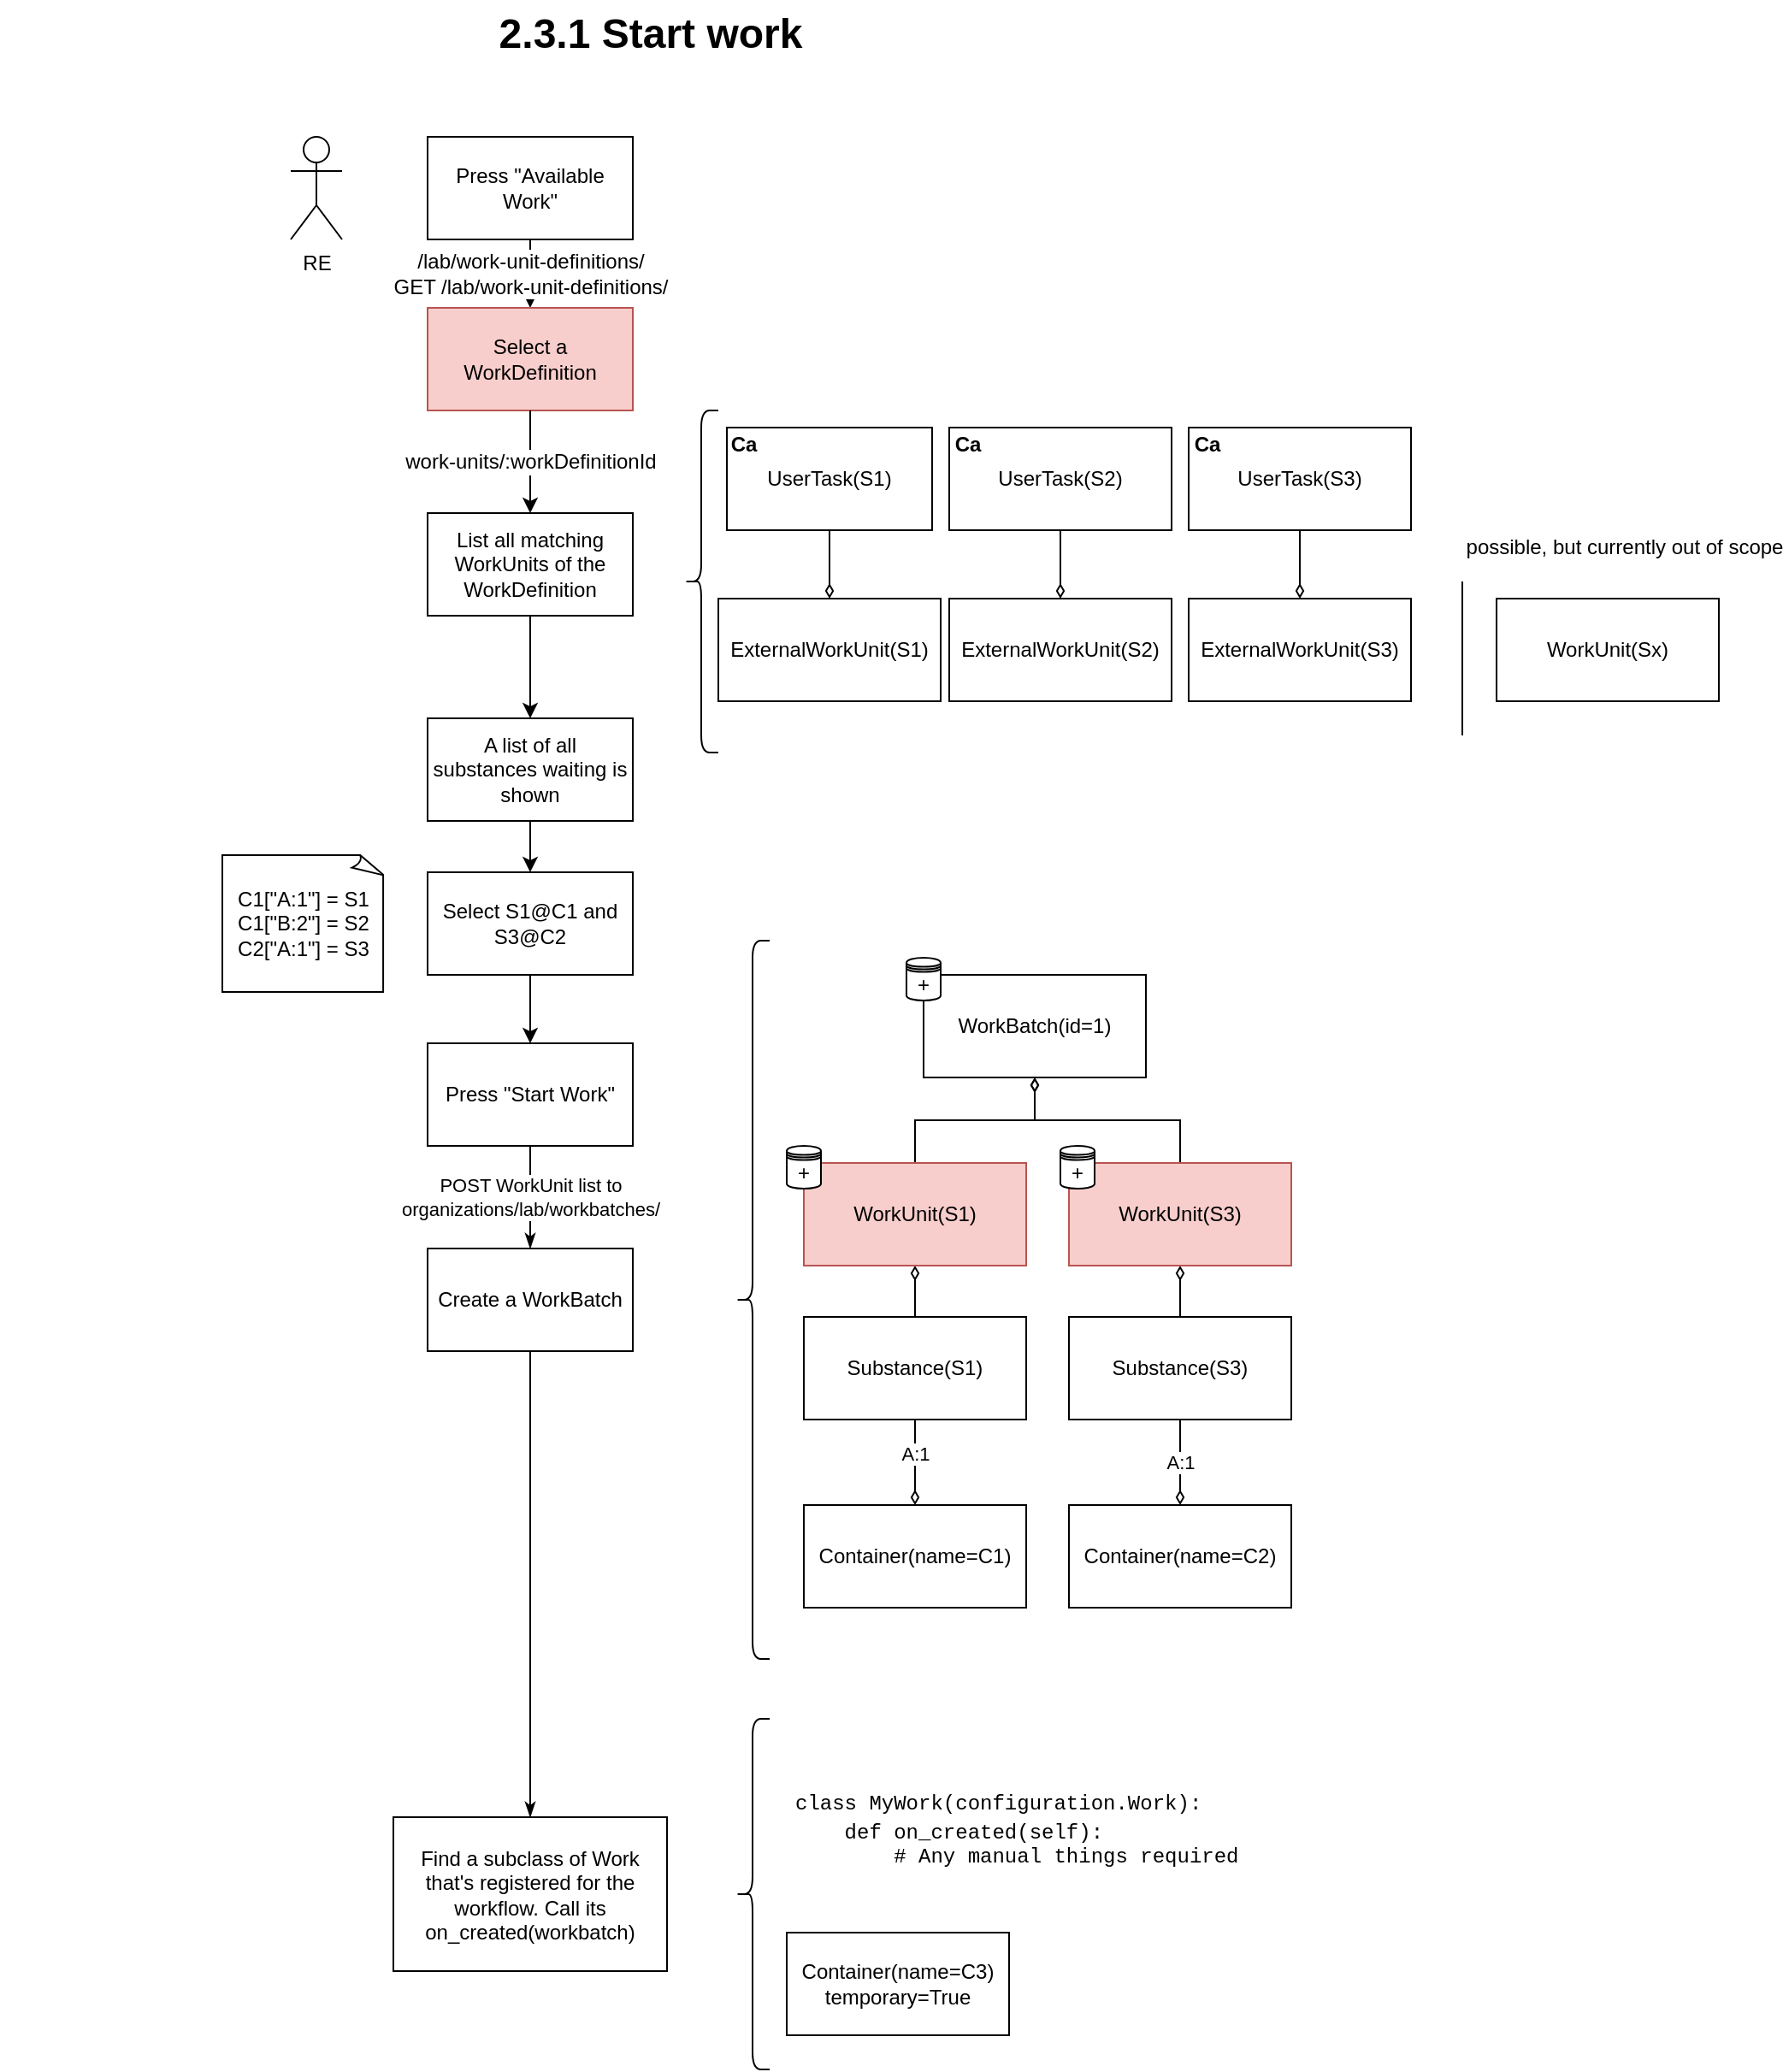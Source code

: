 <mxfile version="13.6.2" type="device"><diagram id="mCSRaiJY3IH5buqbMj5n" name="Page-1"><mxGraphModel dx="1355" dy="945" grid="1" gridSize="10" guides="1" tooltips="1" connect="1" arrows="1" fold="1" page="1" pageScale="1" pageWidth="850" pageHeight="1100" math="0" shadow="0"><root><mxCell id="0"/><mxCell id="1" parent="0"/><mxCell id="rapCEkelF7pqQKA2y6VM-1" value="RE" style="shape=umlActor;verticalLabelPosition=bottom;verticalAlign=top;html=1;outlineConnect=0;fontSize=12;" vertex="1" parent="1"><mxGeometry x="170" y="100" width="30" height="60" as="geometry"/></mxCell><mxCell id="rapCEkelF7pqQKA2y6VM-2" value="/lab/work-unit-definitions/&lt;br&gt;GET /lab/work-unit-definitions/" style="edgeStyle=orthogonalEdgeStyle;rounded=0;orthogonalLoop=1;jettySize=auto;html=1;endArrow=classic;endFill=1;fontSize=12;" edge="1" parent="1" source="rapCEkelF7pqQKA2y6VM-3" target="rapCEkelF7pqQKA2y6VM-5"><mxGeometry relative="1" as="geometry"/></mxCell><mxCell id="rapCEkelF7pqQKA2y6VM-3" value="Press &quot;Available Work&quot;" style="rounded=0;whiteSpace=wrap;html=1;fontSize=12;" vertex="1" parent="1"><mxGeometry x="250" y="100" width="120" height="60" as="geometry"/></mxCell><mxCell id="rapCEkelF7pqQKA2y6VM-4" value="" style="edgeStyle=orthogonalEdgeStyle;rounded=0;orthogonalLoop=1;jettySize=auto;html=1;endArrow=classic;endFill=1;fontSize=12;exitX=0.5;exitY=1;exitDx=0;exitDy=0;" edge="1" parent="1" source="rapCEkelF7pqQKA2y6VM-38" target="rapCEkelF7pqQKA2y6VM-7"><mxGeometry relative="1" as="geometry"><mxPoint x="310" y="370" as="sourcePoint"/></mxGeometry></mxCell><mxCell id="rapCEkelF7pqQKA2y6VM-5" value="Select a WorkDefinition" style="whiteSpace=wrap;html=1;rounded=0;fillColor=#f8cecc;strokeColor=#b85450;" vertex="1" parent="1"><mxGeometry x="250" y="200" width="120" height="60" as="geometry"/></mxCell><mxCell id="rapCEkelF7pqQKA2y6VM-6" value="" style="edgeStyle=orthogonalEdgeStyle;rounded=0;orthogonalLoop=1;jettySize=auto;html=1;endArrow=classic;endFill=1;fontSize=12;" edge="1" parent="1" source="rapCEkelF7pqQKA2y6VM-7" target="rapCEkelF7pqQKA2y6VM-9"><mxGeometry relative="1" as="geometry"><Array as="points"><mxPoint x="310" y="530"/><mxPoint x="310" y="530"/></Array></mxGeometry></mxCell><mxCell id="rapCEkelF7pqQKA2y6VM-7" value="A list of all substances waiting is shown" style="whiteSpace=wrap;html=1;rounded=0;" vertex="1" parent="1"><mxGeometry x="250" y="440" width="120" height="60" as="geometry"/></mxCell><mxCell id="rapCEkelF7pqQKA2y6VM-8" value="" style="edgeStyle=orthogonalEdgeStyle;rounded=0;orthogonalLoop=1;jettySize=auto;html=1;endArrow=classic;endFill=1;fontSize=12;" edge="1" parent="1" source="rapCEkelF7pqQKA2y6VM-9" target="rapCEkelF7pqQKA2y6VM-10"><mxGeometry relative="1" as="geometry"/></mxCell><mxCell id="rapCEkelF7pqQKA2y6VM-9" value="Select S1@C1 and S3@C2" style="whiteSpace=wrap;html=1;rounded=0;" vertex="1" parent="1"><mxGeometry x="250" y="530" width="120" height="60" as="geometry"/></mxCell><mxCell id="rapCEkelF7pqQKA2y6VM-10" value="Press &quot;Start Work&quot;" style="whiteSpace=wrap;html=1;rounded=0;" vertex="1" parent="1"><mxGeometry x="250" y="630" width="120" height="60" as="geometry"/></mxCell><mxCell id="rapCEkelF7pqQKA2y6VM-11" value="" style="shape=curlyBracket;whiteSpace=wrap;html=1;rounded=1;" vertex="1" parent="1"><mxGeometry x="430" y="570" width="20" height="420" as="geometry"/></mxCell><mxCell id="rapCEkelF7pqQKA2y6VM-12" style="edgeStyle=orthogonalEdgeStyle;rounded=0;orthogonalLoop=1;jettySize=auto;html=1;startArrow=diamondThin;startFill=0;endArrow=none;endFill=0;" edge="1" parent="1" source="rapCEkelF7pqQKA2y6VM-14" target="rapCEkelF7pqQKA2y6VM-25"><mxGeometry relative="1" as="geometry"/></mxCell><mxCell id="rapCEkelF7pqQKA2y6VM-13" style="edgeStyle=orthogonalEdgeStyle;rounded=0;orthogonalLoop=1;jettySize=auto;html=1;startArrow=diamondThin;startFill=0;endArrow=none;endFill=0;" edge="1" parent="1" source="rapCEkelF7pqQKA2y6VM-14" target="rapCEkelF7pqQKA2y6VM-27"><mxGeometry relative="1" as="geometry"/></mxCell><mxCell id="rapCEkelF7pqQKA2y6VM-14" value="WorkBatch(id=1)" style="whiteSpace=wrap;html=1;rounded=0;" vertex="1" parent="1"><mxGeometry x="540" y="590" width="130" height="60" as="geometry"/></mxCell><mxCell id="rapCEkelF7pqQKA2y6VM-15" value="+" style="shape=datastore;whiteSpace=wrap;html=1;fontSize=12;" vertex="1" parent="1"><mxGeometry x="530" y="580" width="20" height="25" as="geometry"/></mxCell><mxCell id="rapCEkelF7pqQKA2y6VM-16" value="C1[&quot;A:1&quot;] = S1&lt;br&gt;C1[&quot;B:2&quot;] = S2&lt;br&gt;C2[&quot;A:1&quot;] = S3" style="whiteSpace=wrap;html=1;shape=mxgraph.basic.document;fontSize=12;" vertex="1" parent="1"><mxGeometry x="130" y="520" width="95" height="80" as="geometry"/></mxCell><mxCell id="rapCEkelF7pqQKA2y6VM-17" value="Substance(S1)" style="rounded=0;whiteSpace=wrap;html=1;fontSize=12;" vertex="1" parent="1"><mxGeometry x="470" y="790" width="130" height="60" as="geometry"/></mxCell><mxCell id="rapCEkelF7pqQKA2y6VM-18" value="" style="edgeStyle=orthogonalEdgeStyle;rounded=0;orthogonalLoop=1;jettySize=auto;html=1;startArrow=diamondThin;startFill=0;endArrow=none;endFill=0;fontSize=12;" edge="1" parent="1" source="rapCEkelF7pqQKA2y6VM-20" target="rapCEkelF7pqQKA2y6VM-17"><mxGeometry relative="1" as="geometry"/></mxCell><mxCell id="rapCEkelF7pqQKA2y6VM-19" value="A:1" style="edgeLabel;html=1;align=center;verticalAlign=middle;resizable=0;points=[];" vertex="1" connectable="0" parent="rapCEkelF7pqQKA2y6VM-18"><mxGeometry x="0.216" y="-4" relative="1" as="geometry"><mxPoint x="-4" as="offset"/></mxGeometry></mxCell><mxCell id="rapCEkelF7pqQKA2y6VM-20" value="Container(name=C1)" style="rounded=0;whiteSpace=wrap;html=1;fontSize=12;" vertex="1" parent="1"><mxGeometry x="470" y="900" width="130" height="60" as="geometry"/></mxCell><mxCell id="rapCEkelF7pqQKA2y6VM-21" value="A:1" style="edgeStyle=orthogonalEdgeStyle;rounded=0;orthogonalLoop=1;jettySize=auto;html=1;startArrow=diamondThin;startFill=0;endArrow=none;endFill=0;" edge="1" parent="1" source="rapCEkelF7pqQKA2y6VM-22" target="rapCEkelF7pqQKA2y6VM-23"><mxGeometry relative="1" as="geometry"/></mxCell><mxCell id="rapCEkelF7pqQKA2y6VM-22" value="Container(name=C2)" style="rounded=0;whiteSpace=wrap;html=1;fontSize=12;" vertex="1" parent="1"><mxGeometry x="625" y="900" width="130" height="60" as="geometry"/></mxCell><mxCell id="rapCEkelF7pqQKA2y6VM-23" value="Substance(S3)" style="rounded=0;whiteSpace=wrap;html=1;fontSize=12;" vertex="1" parent="1"><mxGeometry x="625" y="790" width="130" height="60" as="geometry"/></mxCell><mxCell id="rapCEkelF7pqQKA2y6VM-24" style="edgeStyle=orthogonalEdgeStyle;rounded=0;orthogonalLoop=1;jettySize=auto;html=1;startArrow=diamondThin;startFill=0;endArrow=none;endFill=0;" edge="1" parent="1" source="rapCEkelF7pqQKA2y6VM-25" target="rapCEkelF7pqQKA2y6VM-17"><mxGeometry relative="1" as="geometry"/></mxCell><mxCell id="rapCEkelF7pqQKA2y6VM-25" value="WorkUnit(S1)" style="rounded=0;whiteSpace=wrap;html=1;fontSize=12;fillColor=#f8cecc;strokeColor=#b85450;" vertex="1" parent="1"><mxGeometry x="470" y="700" width="130" height="60" as="geometry"/></mxCell><mxCell id="rapCEkelF7pqQKA2y6VM-26" style="edgeStyle=orthogonalEdgeStyle;rounded=0;orthogonalLoop=1;jettySize=auto;html=1;startArrow=diamondThin;startFill=0;endArrow=none;endFill=0;" edge="1" parent="1" source="rapCEkelF7pqQKA2y6VM-27" target="rapCEkelF7pqQKA2y6VM-23"><mxGeometry relative="1" as="geometry"/></mxCell><mxCell id="rapCEkelF7pqQKA2y6VM-27" value="WorkUnit(S3)" style="rounded=0;whiteSpace=wrap;html=1;fontSize=12;fillColor=#f8cecc;strokeColor=#b85450;" vertex="1" parent="1"><mxGeometry x="625" y="700" width="130" height="60" as="geometry"/></mxCell><mxCell id="rapCEkelF7pqQKA2y6VM-28" value="+" style="shape=datastore;whiteSpace=wrap;html=1;fontSize=12;" vertex="1" parent="1"><mxGeometry x="620" y="690" width="20" height="25" as="geometry"/></mxCell><mxCell id="rapCEkelF7pqQKA2y6VM-29" value="+" style="shape=datastore;whiteSpace=wrap;html=1;fontSize=12;" vertex="1" parent="1"><mxGeometry x="460" y="690" width="20" height="25" as="geometry"/></mxCell><mxCell id="rapCEkelF7pqQKA2y6VM-30" value="POST WorkUnit list to&lt;br&gt;organizations/lab/workbatches/" style="edgeStyle=orthogonalEdgeStyle;rounded=0;orthogonalLoop=1;jettySize=auto;html=1;startArrow=classicThin;startFill=1;endArrow=none;endFill=0;" edge="1" parent="1"><mxGeometry relative="1" as="geometry"><mxPoint x="310" y="750" as="sourcePoint"/><mxPoint x="310" y="690" as="targetPoint"/></mxGeometry></mxCell><mxCell id="rapCEkelF7pqQKA2y6VM-31" value="Create a WorkBatch" style="whiteSpace=wrap;html=1;rounded=0;" vertex="1" parent="1"><mxGeometry x="250" y="750" width="120" height="60" as="geometry"/></mxCell><mxCell id="rapCEkelF7pqQKA2y6VM-32" style="edgeStyle=orthogonalEdgeStyle;rounded=0;orthogonalLoop=1;jettySize=auto;html=1;startArrow=classicThin;startFill=1;endArrow=none;endFill=0;" edge="1" parent="1" source="rapCEkelF7pqQKA2y6VM-33" target="rapCEkelF7pqQKA2y6VM-31"><mxGeometry relative="1" as="geometry"/></mxCell><mxCell id="rapCEkelF7pqQKA2y6VM-33" value="Find a subclass of Work that's registered for the workflow. Call its on_created(workbatch)" style="whiteSpace=wrap;html=1;rounded=0;" vertex="1" parent="1"><mxGeometry x="230" y="1082.5" width="160" height="90" as="geometry"/></mxCell><mxCell id="rapCEkelF7pqQKA2y6VM-34" value="" style="shape=curlyBracket;whiteSpace=wrap;html=1;rounded=1;" vertex="1" parent="1"><mxGeometry x="430" y="1025" width="20" height="205" as="geometry"/></mxCell><mxCell id="rapCEkelF7pqQKA2y6VM-35" value="Container(name=C3)&lt;br&gt;temporary=True" style="rounded=0;whiteSpace=wrap;html=1;fontSize=12;" vertex="1" parent="1"><mxGeometry x="460" y="1150" width="130" height="60" as="geometry"/></mxCell><mxCell id="rapCEkelF7pqQKA2y6VM-36" value="&lt;h1&gt;&lt;div style=&quot;text-align: justify&quot;&gt;&lt;span style=&quot;font-family: &amp;#34;courier new&amp;#34; ; font-size: 12px ; font-weight: normal&quot;&gt;class MyWork(configuration.Work):&lt;/span&gt;&lt;br&gt;&lt;/div&gt;&lt;font face=&quot;Courier New&quot; style=&quot;font-size: 12px ; font-weight: normal&quot;&gt;&lt;div style=&quot;text-align: justify&quot;&gt;&lt;span&gt;&amp;nbsp; &amp;nbsp; def on_created(self):&lt;/span&gt;&lt;/div&gt;&lt;div style=&quot;text-align: justify&quot;&gt;&lt;span&gt;&amp;nbsp; &amp;nbsp; &amp;nbsp; &amp;nbsp; # Any manual things required&lt;br&gt;&lt;/span&gt;&lt;/div&gt;&lt;/font&gt;&lt;/h1&gt;" style="text;html=1;strokeColor=none;fillColor=none;spacing=5;spacingTop=-20;whiteSpace=wrap;overflow=hidden;rounded=0;fontSize=12;" vertex="1" parent="1"><mxGeometry x="460" y="1050" width="380" height="90" as="geometry"/></mxCell><mxCell id="rapCEkelF7pqQKA2y6VM-37" value="2.3.1 Start work" style="text;strokeColor=none;fillColor=none;html=1;fontSize=24;fontStyle=1;verticalAlign=middle;align=center;" vertex="1" parent="1"><mxGeometry y="20" width="760" height="40" as="geometry"/></mxCell><mxCell id="rapCEkelF7pqQKA2y6VM-38" value="List all matching WorkUnits of the WorkDefinition" style="whiteSpace=wrap;html=1;rounded=0;" vertex="1" parent="1"><mxGeometry x="250" y="320" width="120" height="60" as="geometry"/></mxCell><mxCell id="rapCEkelF7pqQKA2y6VM-39" value="work-units/:workDefinitionId" style="edgeStyle=orthogonalEdgeStyle;rounded=0;orthogonalLoop=1;jettySize=auto;html=1;endArrow=classic;endFill=1;fontSize=12;" edge="1" parent="1" source="rapCEkelF7pqQKA2y6VM-5" target="rapCEkelF7pqQKA2y6VM-38"><mxGeometry relative="1" as="geometry"><mxPoint x="310" y="190" as="sourcePoint"/><mxPoint x="310" y="440" as="targetPoint"/></mxGeometry></mxCell><mxCell id="rapCEkelF7pqQKA2y6VM-40" value="" style="shape=curlyBracket;whiteSpace=wrap;html=1;rounded=1;" vertex="1" parent="1"><mxGeometry x="400" y="260" width="20" height="200" as="geometry"/></mxCell><mxCell id="rapCEkelF7pqQKA2y6VM-41" value="" style="group" vertex="1" connectable="0" parent="1"><mxGeometry x="425" y="270" width="120" height="60" as="geometry"/></mxCell><mxCell id="rapCEkelF7pqQKA2y6VM-42" value="" style="group;recursiveResize=1;" vertex="1" connectable="0" parent="rapCEkelF7pqQKA2y6VM-41"><mxGeometry width="120" height="60" as="geometry"/></mxCell><mxCell id="rapCEkelF7pqQKA2y6VM-43" value="" style="group" vertex="1" connectable="0" parent="rapCEkelF7pqQKA2y6VM-42"><mxGeometry width="120" height="60" as="geometry"/></mxCell><mxCell id="rapCEkelF7pqQKA2y6VM-44" value="UserTask(S1)" style="rounded=0;whiteSpace=wrap;html=1;fillColor=#FFFFFF;fontSize=12;" vertex="1" parent="rapCEkelF7pqQKA2y6VM-43"><mxGeometry width="120" height="60" as="geometry"/></mxCell><mxCell id="rapCEkelF7pqQKA2y6VM-45" value="&lt;b&gt;Ca&lt;/b&gt;" style="text;html=1;strokeColor=none;fillColor=none;align=center;verticalAlign=middle;whiteSpace=wrap;rounded=0;" vertex="1" parent="rapCEkelF7pqQKA2y6VM-43"><mxGeometry width="20" height="20" as="geometry"/></mxCell><mxCell id="rapCEkelF7pqQKA2y6VM-46" value="" style="group" vertex="1" connectable="0" parent="1"><mxGeometry x="555" y="270" width="130" height="60" as="geometry"/></mxCell><mxCell id="rapCEkelF7pqQKA2y6VM-47" value="" style="group;recursiveResize=1;" vertex="1" connectable="0" parent="rapCEkelF7pqQKA2y6VM-46"><mxGeometry width="130" height="60" as="geometry"/></mxCell><mxCell id="rapCEkelF7pqQKA2y6VM-48" value="" style="group" vertex="1" connectable="0" parent="rapCEkelF7pqQKA2y6VM-47"><mxGeometry width="130" height="60" as="geometry"/></mxCell><mxCell id="rapCEkelF7pqQKA2y6VM-49" value="UserTask(S2)" style="rounded=0;whiteSpace=wrap;html=1;fillColor=#FFFFFF;fontSize=12;" vertex="1" parent="rapCEkelF7pqQKA2y6VM-48"><mxGeometry width="130" height="60" as="geometry"/></mxCell><mxCell id="rapCEkelF7pqQKA2y6VM-50" value="&lt;b&gt;Ca&lt;/b&gt;" style="text;html=1;strokeColor=none;fillColor=none;align=center;verticalAlign=middle;whiteSpace=wrap;rounded=0;" vertex="1" parent="rapCEkelF7pqQKA2y6VM-48"><mxGeometry width="21.667" height="20" as="geometry"/></mxCell><mxCell id="rapCEkelF7pqQKA2y6VM-51" value="" style="group" vertex="1" connectable="0" parent="1"><mxGeometry x="695" y="270" width="130" height="60" as="geometry"/></mxCell><mxCell id="rapCEkelF7pqQKA2y6VM-52" value="" style="group;recursiveResize=1;" vertex="1" connectable="0" parent="rapCEkelF7pqQKA2y6VM-51"><mxGeometry width="130" height="60" as="geometry"/></mxCell><mxCell id="rapCEkelF7pqQKA2y6VM-53" value="" style="group" vertex="1" connectable="0" parent="rapCEkelF7pqQKA2y6VM-52"><mxGeometry width="130" height="60" as="geometry"/></mxCell><mxCell id="rapCEkelF7pqQKA2y6VM-54" value="UserTask(S3)" style="rounded=0;whiteSpace=wrap;html=1;fillColor=#FFFFFF;fontSize=12;" vertex="1" parent="rapCEkelF7pqQKA2y6VM-53"><mxGeometry width="130" height="60" as="geometry"/></mxCell><mxCell id="rapCEkelF7pqQKA2y6VM-55" value="&lt;b&gt;Ca&lt;/b&gt;" style="text;html=1;strokeColor=none;fillColor=none;align=center;verticalAlign=middle;whiteSpace=wrap;rounded=0;" vertex="1" parent="rapCEkelF7pqQKA2y6VM-53"><mxGeometry width="21.667" height="20" as="geometry"/></mxCell><mxCell id="rapCEkelF7pqQKA2y6VM-56" value="" style="edgeStyle=orthogonalEdgeStyle;rounded=0;orthogonalLoop=1;jettySize=auto;html=1;startArrow=diamondThin;startFill=0;endArrow=none;endFill=0;" edge="1" parent="1" source="rapCEkelF7pqQKA2y6VM-57" target="rapCEkelF7pqQKA2y6VM-44"><mxGeometry relative="1" as="geometry"/></mxCell><mxCell id="rapCEkelF7pqQKA2y6VM-57" value="ExternalWorkUnit(S1)" style="rounded=0;whiteSpace=wrap;html=1;fontSize=12;" vertex="1" parent="1"><mxGeometry x="420" y="370" width="130" height="60" as="geometry"/></mxCell><mxCell id="rapCEkelF7pqQKA2y6VM-58" value="" style="edgeStyle=orthogonalEdgeStyle;rounded=0;orthogonalLoop=1;jettySize=auto;html=1;startArrow=diamondThin;startFill=0;endArrow=none;endFill=0;" edge="1" parent="1" source="rapCEkelF7pqQKA2y6VM-59" target="rapCEkelF7pqQKA2y6VM-49"><mxGeometry relative="1" as="geometry"/></mxCell><mxCell id="rapCEkelF7pqQKA2y6VM-59" value="ExternalWorkUnit(S2)" style="rounded=0;whiteSpace=wrap;html=1;fontSize=12;" vertex="1" parent="1"><mxGeometry x="555" y="370" width="130" height="60" as="geometry"/></mxCell><mxCell id="rapCEkelF7pqQKA2y6VM-60" value="" style="edgeStyle=orthogonalEdgeStyle;rounded=0;orthogonalLoop=1;jettySize=auto;html=1;startArrow=diamondThin;startFill=0;endArrow=none;endFill=0;" edge="1" parent="1" source="rapCEkelF7pqQKA2y6VM-61" target="rapCEkelF7pqQKA2y6VM-54"><mxGeometry relative="1" as="geometry"/></mxCell><mxCell id="rapCEkelF7pqQKA2y6VM-61" value="ExternalWorkUnit(S3)" style="rounded=0;whiteSpace=wrap;html=1;fontSize=12;" vertex="1" parent="1"><mxGeometry x="695" y="370" width="130" height="60" as="geometry"/></mxCell><mxCell id="rapCEkelF7pqQKA2y6VM-62" value="WorkUnit(Sx)" style="rounded=0;whiteSpace=wrap;html=1;fontSize=12;" vertex="1" parent="1"><mxGeometry x="875" y="370" width="130" height="60" as="geometry"/></mxCell><mxCell id="rapCEkelF7pqQKA2y6VM-63" value="" style="endArrow=none;html=1;" edge="1" parent="1"><mxGeometry width="50" height="50" relative="1" as="geometry"><mxPoint x="855" y="450" as="sourcePoint"/><mxPoint x="855" y="360" as="targetPoint"/></mxGeometry></mxCell><mxCell id="rapCEkelF7pqQKA2y6VM-64" value="possible, but currently out of scope" style="text;html=1;strokeColor=none;fillColor=none;align=center;verticalAlign=middle;whiteSpace=wrap;rounded=0;" vertex="1" parent="1"><mxGeometry x="855" y="330" width="190" height="20" as="geometry"/></mxCell></root></mxGraphModel></diagram></mxfile>
